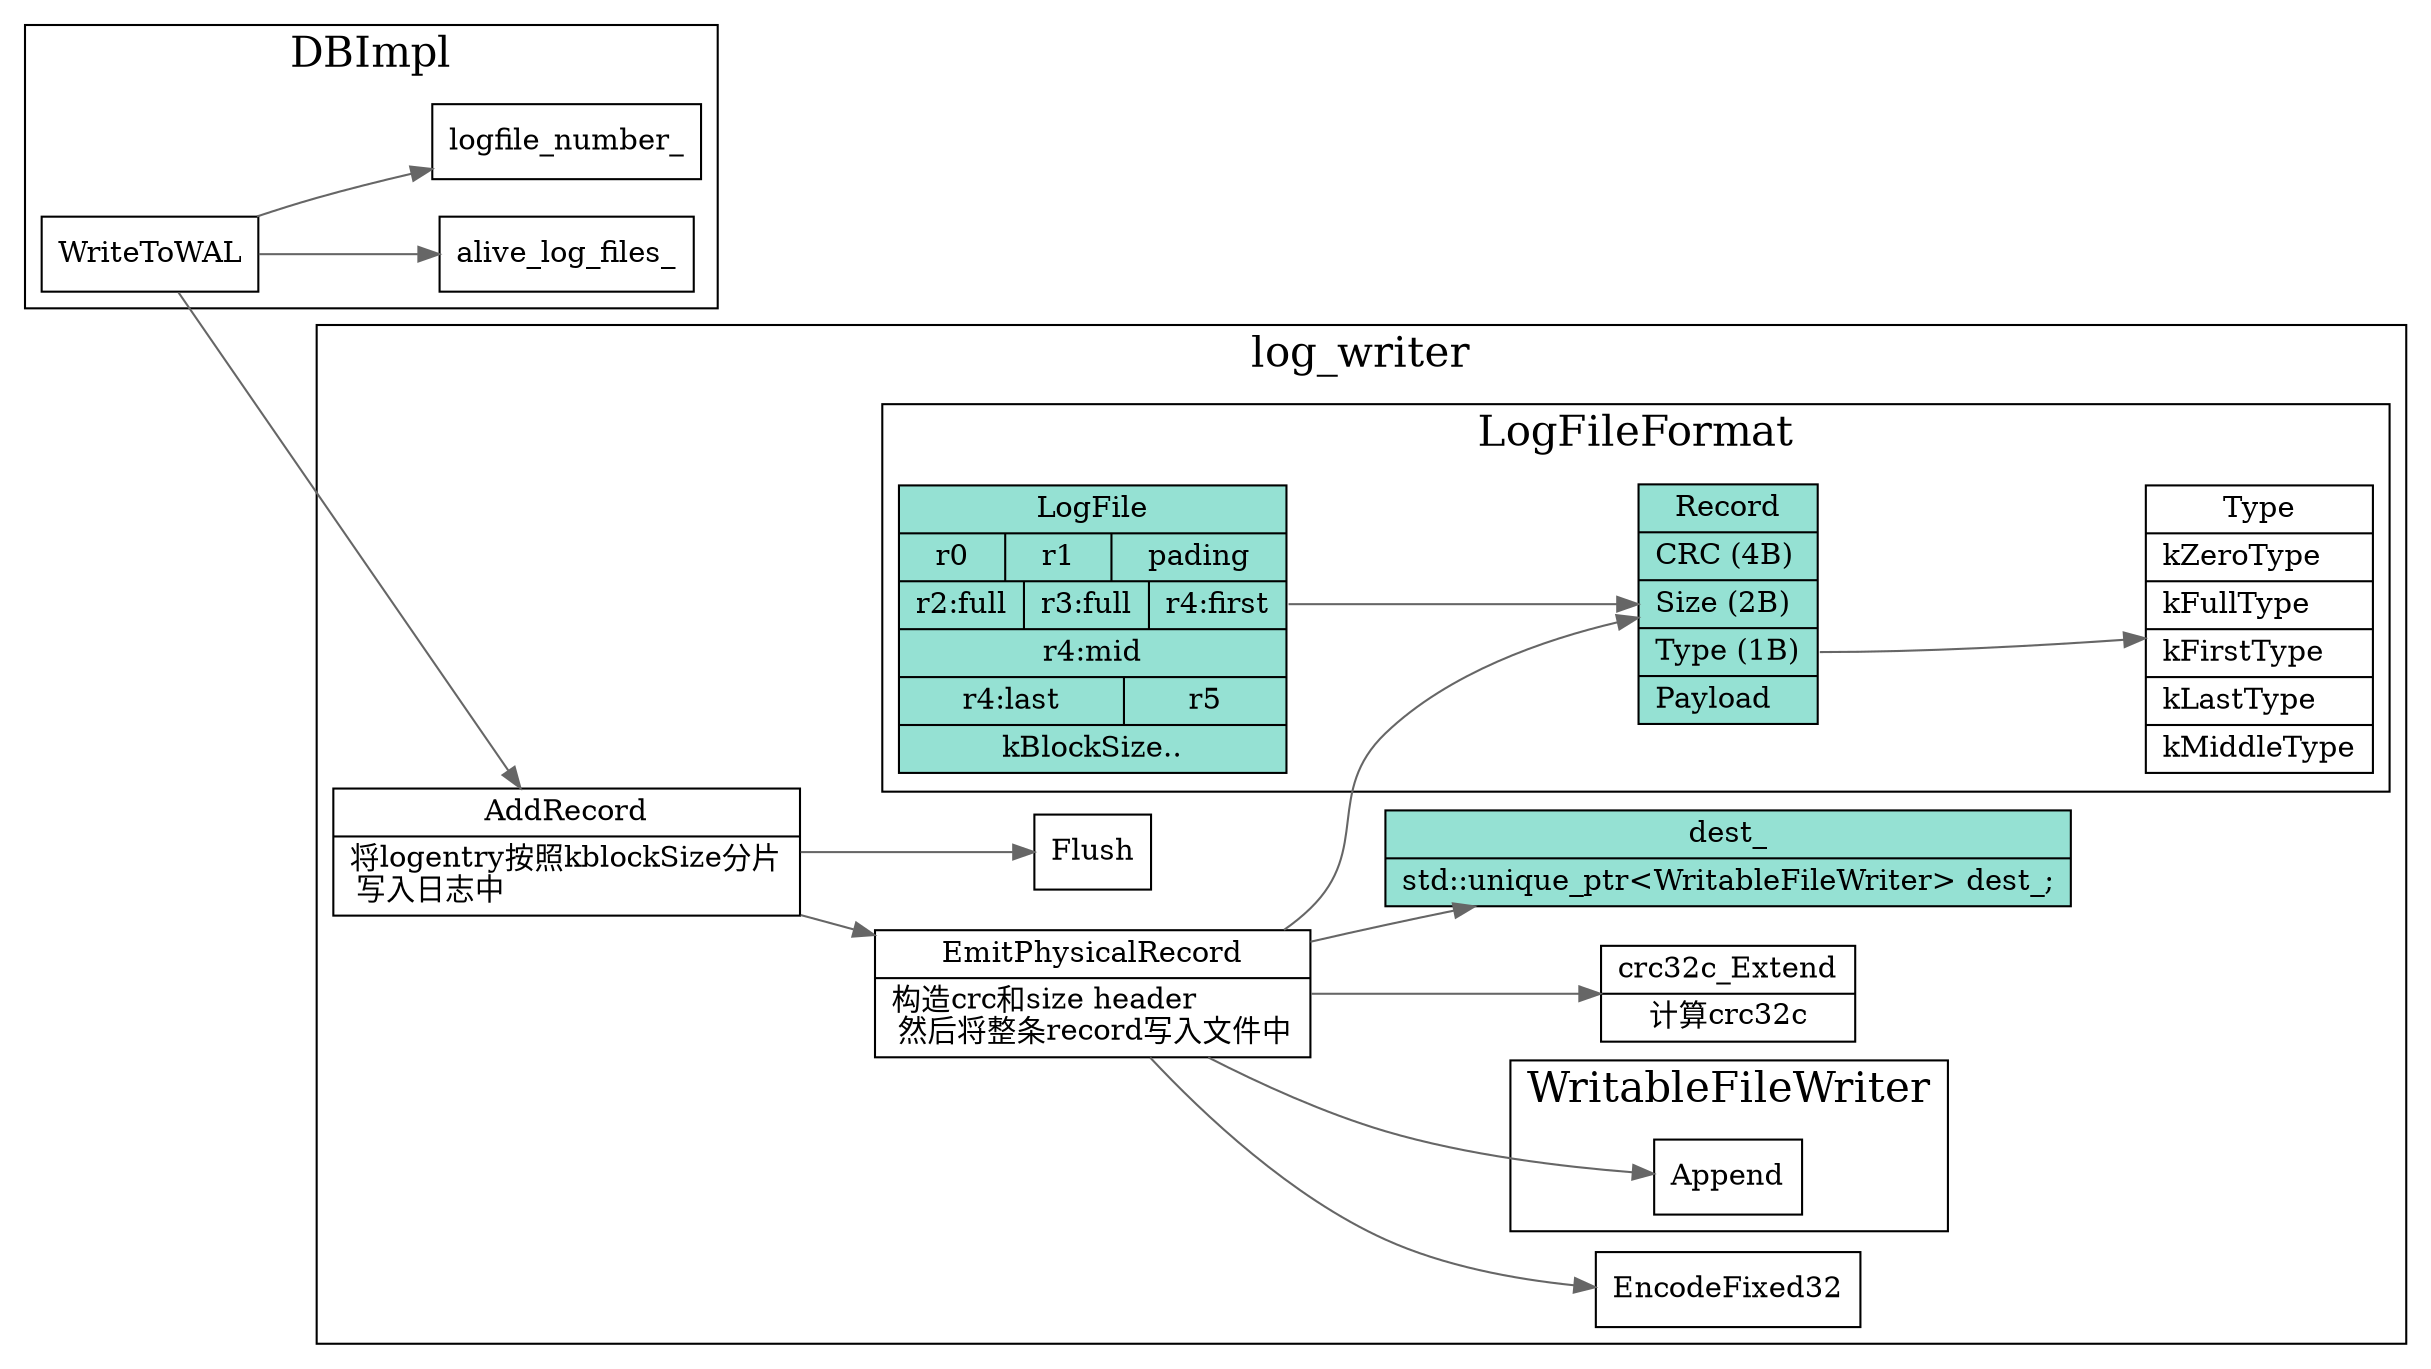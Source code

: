 digraph write_to_wal {
  node[shape=box];
  edge[color=gray40];
  newrank=true;
  rankdir=LR;
  subgraph cluster_log_writer {
    graph[label="log_writer";fontsize=20;];
    AddRecord[
      shape="record";
      label="{{
        AddRecord|
        将logentry按照kblockSize分片\l
        写入日志中\l
      }}";
    ];
    AddRecord -> {
      EmitPhysicalRecord;
      Flush;
    }
    EmitPhysicalRecord[
      shape="record";
      label="{{
        EmitPhysicalRecord|
          构造crc和size header\l
          然后将整条record写入文件中\l
      }}";
    ];
    EmitPhysicalRecord -> {
      EncodeFixed32;
      Append;
      crc32c_Extend;
      dest_;
    }
    crc32c_Extend[
      shape="record";
      label="{{
        crc32c_Extend|
        计算crc32c
      }}";
    ];
    dest_[
      shape="record";
      fillcolor="#95e1d3"
      style=filled;
      label="{{
        dest_|
          std::unique_ptr\<WritableFileWriter\> dest_;
      }}";
    ];
    subgraph cluster_WritableFileWriter {
      graph[label="WritableFileWriter";fontsize=20;];
      Append;
    } // end of WritableFileWriter
    EmitPhysicalRecord -> Record;
    subgraph cluster_LogFileFormat {
      graph[label="LogFileFormat";fontsize=20;];
      LogFile[
        shape="record";
        fillcolor="#95e1d3"
        style=filled;
        label="{{
          LogFile|
          {<r>r0|r1|pading}|
          {r2:full|r3:full|<r4>r4:first}|
          {r4:mid}|
          {r4:last|r5}|
          kBlockSize..
        }}";
      ];
      LogFile:r4 -> Record;
      Record[
        shape="record";
        fillcolor="#95e1d3"
        style=filled;
        label="{{
          Record|
          CRC (4B)\l|
          Size (2B) \l|
          <Type> Type (1B)\l|
          Payload\l
        }}";
      ];
      Record:Type -> Type

      Type[
        shape="record";
        label="{{
          Type|
            kZeroType\l|
            kFullType\l|
            kFirstType\l|
            kLastType\l|
            kMiddleType\l
        }}";
      ];
    } // end of LogFileFormat
  } // end of log_writer

  subgraph cluster_DBImpl {
    graph[label="DBImpl";fontsize=20;];
    WriteToWAL -> {
      AddRecord;
      alive_log_files_;
      logfile_number_;
    }
  } // end of DBImpl
}
